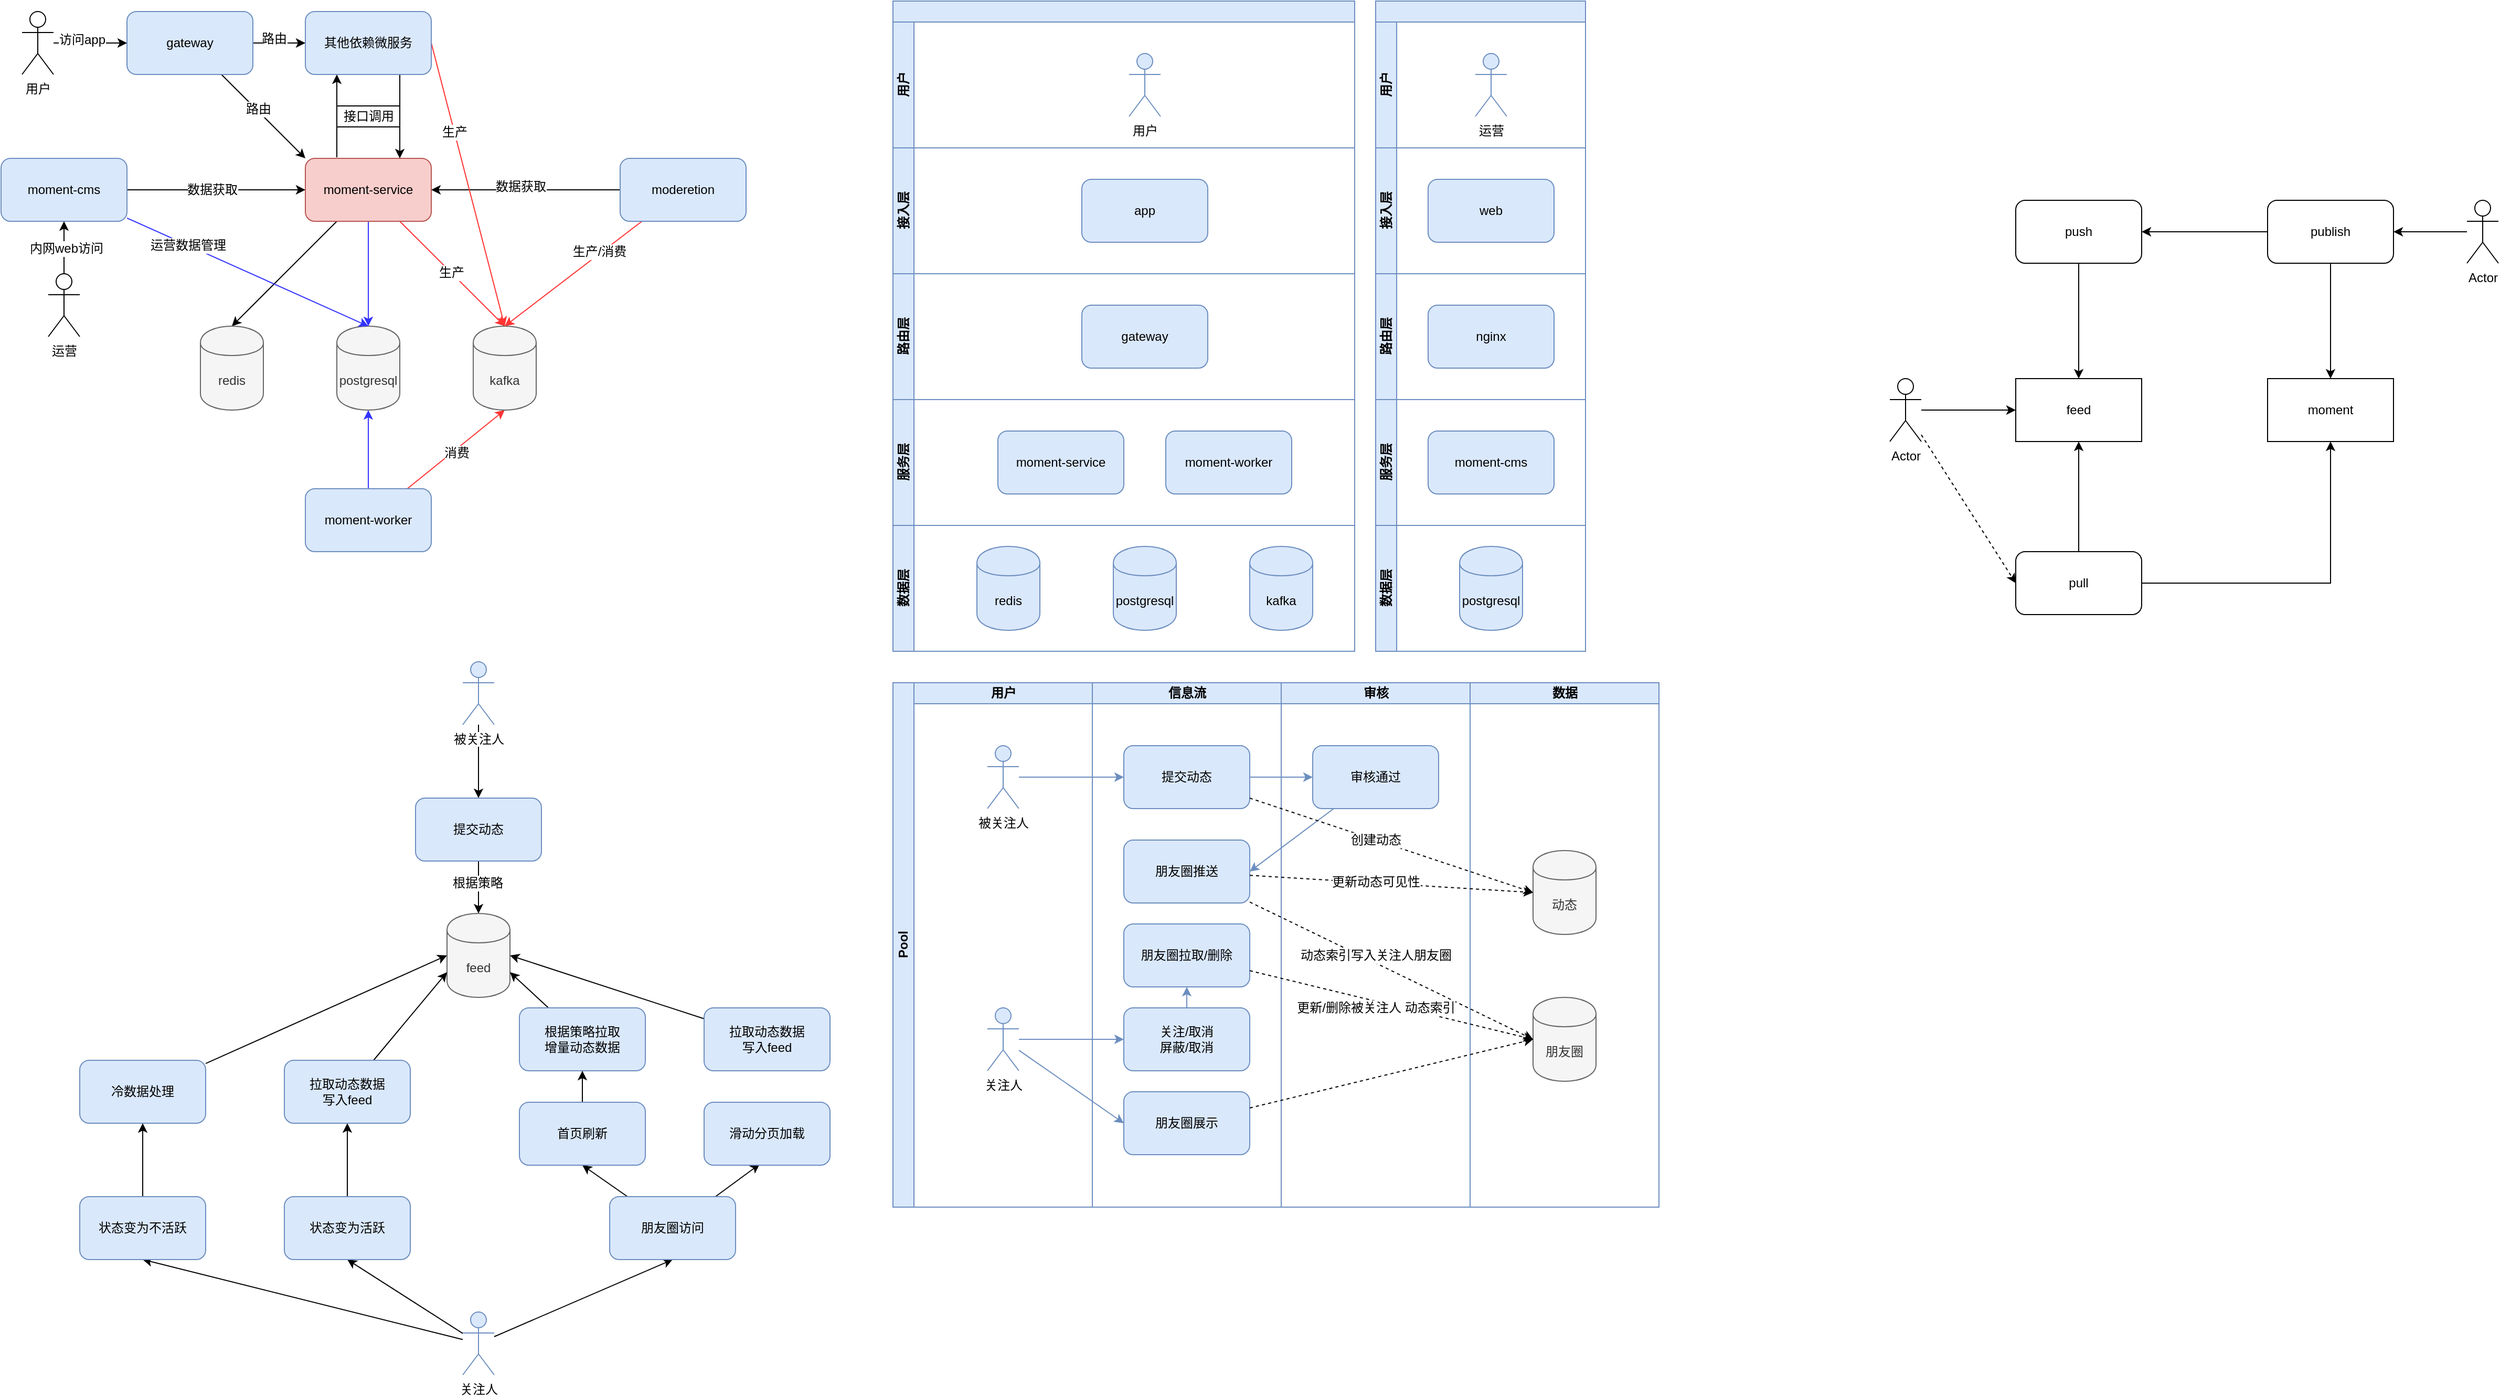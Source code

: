 <mxfile version="12.7.8" type="github">
  <diagram id="kbuSNNK-XT3_YrNzaUbx" name="Page-1">
    <mxGraphModel dx="3078" dy="770" grid="1" gridSize="10" guides="1" tooltips="1" connect="1" arrows="1" fold="1" page="1" pageScale="1" pageWidth="826" pageHeight="1169" math="0" shadow="0">
      <root>
        <mxCell id="0" />
        <mxCell id="1" parent="0" />
        <mxCell id="CPf4fgsjkclN8pDQ95c0-1" value="feed" style="rounded=0;whiteSpace=wrap;html=1;" parent="1" vertex="1">
          <mxGeometry x="480" y="360" width="120" height="60" as="geometry" />
        </mxCell>
        <mxCell id="CPf4fgsjkclN8pDQ95c0-3" style="edgeStyle=orthogonalEdgeStyle;rounded=0;orthogonalLoop=1;jettySize=auto;html=1;entryX=0;entryY=0.5;entryDx=0;entryDy=0;" parent="1" source="CPf4fgsjkclN8pDQ95c0-2" target="CPf4fgsjkclN8pDQ95c0-1" edge="1">
          <mxGeometry relative="1" as="geometry" />
        </mxCell>
        <mxCell id="CPf4fgsjkclN8pDQ95c0-20" style="rounded=0;orthogonalLoop=1;jettySize=auto;html=1;entryX=0;entryY=0.5;entryDx=0;entryDy=0;dashed=1;" parent="1" source="CPf4fgsjkclN8pDQ95c0-2" target="CPf4fgsjkclN8pDQ95c0-5" edge="1">
          <mxGeometry relative="1" as="geometry" />
        </mxCell>
        <mxCell id="CPf4fgsjkclN8pDQ95c0-2" value="Actor" style="shape=umlActor;verticalLabelPosition=bottom;labelBackgroundColor=#ffffff;verticalAlign=top;html=1;outlineConnect=0;" parent="1" vertex="1">
          <mxGeometry x="360" y="360" width="30" height="60" as="geometry" />
        </mxCell>
        <mxCell id="CPf4fgsjkclN8pDQ95c0-18" style="edgeStyle=orthogonalEdgeStyle;rounded=0;orthogonalLoop=1;jettySize=auto;html=1;entryX=1;entryY=0.5;entryDx=0;entryDy=0;" parent="1" source="CPf4fgsjkclN8pDQ95c0-4" target="CPf4fgsjkclN8pDQ95c0-8" edge="1">
          <mxGeometry relative="1" as="geometry" />
        </mxCell>
        <mxCell id="CPf4fgsjkclN8pDQ95c0-4" value="Actor" style="shape=umlActor;verticalLabelPosition=bottom;labelBackgroundColor=#ffffff;verticalAlign=top;html=1;outlineConnect=0;" parent="1" vertex="1">
          <mxGeometry x="910" y="190" width="30" height="60" as="geometry" />
        </mxCell>
        <mxCell id="CPf4fgsjkclN8pDQ95c0-16" style="edgeStyle=orthogonalEdgeStyle;rounded=0;orthogonalLoop=1;jettySize=auto;html=1;entryX=0.5;entryY=1;entryDx=0;entryDy=0;" parent="1" source="CPf4fgsjkclN8pDQ95c0-5" target="CPf4fgsjkclN8pDQ95c0-11" edge="1">
          <mxGeometry relative="1" as="geometry" />
        </mxCell>
        <mxCell id="CPf4fgsjkclN8pDQ95c0-17" style="edgeStyle=orthogonalEdgeStyle;rounded=0;orthogonalLoop=1;jettySize=auto;html=1;entryX=0.5;entryY=1;entryDx=0;entryDy=0;" parent="1" source="CPf4fgsjkclN8pDQ95c0-5" target="CPf4fgsjkclN8pDQ95c0-1" edge="1">
          <mxGeometry relative="1" as="geometry" />
        </mxCell>
        <mxCell id="CPf4fgsjkclN8pDQ95c0-5" value="pull" style="rounded=1;whiteSpace=wrap;html=1;" parent="1" vertex="1">
          <mxGeometry x="480" y="525" width="120" height="60" as="geometry" />
        </mxCell>
        <mxCell id="CPf4fgsjkclN8pDQ95c0-15" style="edgeStyle=orthogonalEdgeStyle;rounded=0;orthogonalLoop=1;jettySize=auto;html=1;entryX=0.5;entryY=0;entryDx=0;entryDy=0;" parent="1" source="CPf4fgsjkclN8pDQ95c0-7" target="CPf4fgsjkclN8pDQ95c0-1" edge="1">
          <mxGeometry relative="1" as="geometry" />
        </mxCell>
        <mxCell id="CPf4fgsjkclN8pDQ95c0-7" value="push" style="rounded=1;whiteSpace=wrap;html=1;" parent="1" vertex="1">
          <mxGeometry x="480" y="190" width="120" height="60" as="geometry" />
        </mxCell>
        <mxCell id="CPf4fgsjkclN8pDQ95c0-13" style="edgeStyle=orthogonalEdgeStyle;rounded=0;orthogonalLoop=1;jettySize=auto;html=1;entryX=0.5;entryY=0;entryDx=0;entryDy=0;" parent="1" source="CPf4fgsjkclN8pDQ95c0-8" target="CPf4fgsjkclN8pDQ95c0-11" edge="1">
          <mxGeometry relative="1" as="geometry" />
        </mxCell>
        <mxCell id="CPf4fgsjkclN8pDQ95c0-14" style="edgeStyle=orthogonalEdgeStyle;rounded=0;orthogonalLoop=1;jettySize=auto;html=1;entryX=1;entryY=0.5;entryDx=0;entryDy=0;" parent="1" source="CPf4fgsjkclN8pDQ95c0-8" target="CPf4fgsjkclN8pDQ95c0-7" edge="1">
          <mxGeometry relative="1" as="geometry" />
        </mxCell>
        <mxCell id="CPf4fgsjkclN8pDQ95c0-8" value="publish" style="rounded=1;whiteSpace=wrap;html=1;" parent="1" vertex="1">
          <mxGeometry x="720" y="190" width="120" height="60" as="geometry" />
        </mxCell>
        <mxCell id="CPf4fgsjkclN8pDQ95c0-11" value="moment" style="rounded=0;whiteSpace=wrap;html=1;" parent="1" vertex="1">
          <mxGeometry x="720" y="360" width="120" height="60" as="geometry" />
        </mxCell>
        <mxCell id="CPf4fgsjkclN8pDQ95c0-21" value="" style="swimlane;html=1;childLayout=stackLayout;resizeParent=1;resizeParentMax=0;horizontal=1;startSize=20;horizontalStack=0;fillColor=#dae8fc;strokeColor=#6c8ebf;" parent="1" vertex="1">
          <mxGeometry x="-590" width="440" height="620" as="geometry">
            <mxRectangle x="-520" y="220" width="60" height="20" as="alternateBounds" />
          </mxGeometry>
        </mxCell>
        <mxCell id="CPf4fgsjkclN8pDQ95c0-22" value="用户" style="swimlane;html=1;startSize=20;horizontal=0;fillColor=#dae8fc;strokeColor=#6c8ebf;" parent="CPf4fgsjkclN8pDQ95c0-21" vertex="1">
          <mxGeometry y="20" width="440" height="120" as="geometry" />
        </mxCell>
        <mxCell id="CPf4fgsjkclN8pDQ95c0-107" value="用户" style="shape=umlActor;verticalLabelPosition=bottom;labelBackgroundColor=#ffffff;verticalAlign=top;html=1;outlineConnect=0;fillColor=#dae8fc;strokeColor=#6c8ebf;" parent="CPf4fgsjkclN8pDQ95c0-22" vertex="1">
          <mxGeometry x="225" y="30" width="30" height="60" as="geometry" />
        </mxCell>
        <mxCell id="CPf4fgsjkclN8pDQ95c0-105" value="接入层" style="swimlane;html=1;startSize=20;horizontal=0;fillColor=#dae8fc;strokeColor=#6c8ebf;" parent="CPf4fgsjkclN8pDQ95c0-21" vertex="1">
          <mxGeometry y="140" width="440" height="120" as="geometry" />
        </mxCell>
        <mxCell id="CPf4fgsjkclN8pDQ95c0-106" value="app" style="rounded=1;whiteSpace=wrap;html=1;fillColor=#dae8fc;strokeColor=#6c8ebf;" parent="CPf4fgsjkclN8pDQ95c0-105" vertex="1">
          <mxGeometry x="180" y="30" width="120" height="60" as="geometry" />
        </mxCell>
        <mxCell id="CPf4fgsjkclN8pDQ95c0-75" value="路由层" style="swimlane;html=1;startSize=20;horizontal=0;fillColor=#dae8fc;strokeColor=#6c8ebf;" parent="CPf4fgsjkclN8pDQ95c0-21" vertex="1">
          <mxGeometry y="260" width="440" height="120" as="geometry" />
        </mxCell>
        <mxCell id="CPf4fgsjkclN8pDQ95c0-76" value="gateway" style="rounded=1;whiteSpace=wrap;html=1;fillColor=#dae8fc;strokeColor=#6c8ebf;" parent="CPf4fgsjkclN8pDQ95c0-75" vertex="1">
          <mxGeometry x="180" y="30" width="120" height="60" as="geometry" />
        </mxCell>
        <mxCell id="CPf4fgsjkclN8pDQ95c0-23" value="服务层" style="swimlane;html=1;startSize=20;horizontal=0;fillColor=#dae8fc;strokeColor=#6c8ebf;" parent="CPf4fgsjkclN8pDQ95c0-21" vertex="1">
          <mxGeometry y="380" width="440" height="120" as="geometry" />
        </mxCell>
        <mxCell id="CPf4fgsjkclN8pDQ95c0-26" value="moment-service" style="rounded=1;whiteSpace=wrap;html=1;fillColor=#dae8fc;strokeColor=#6c8ebf;" parent="CPf4fgsjkclN8pDQ95c0-23" vertex="1">
          <mxGeometry x="100" y="30" width="120" height="60" as="geometry" />
        </mxCell>
        <mxCell id="CPf4fgsjkclN8pDQ95c0-27" value="moment-worker" style="rounded=1;whiteSpace=wrap;html=1;fillColor=#dae8fc;strokeColor=#6c8ebf;" parent="CPf4fgsjkclN8pDQ95c0-23" vertex="1">
          <mxGeometry x="260" y="30" width="120" height="60" as="geometry" />
        </mxCell>
        <mxCell id="CPf4fgsjkclN8pDQ95c0-24" value="数据层" style="swimlane;html=1;startSize=20;horizontal=0;fillColor=#dae8fc;strokeColor=#6c8ebf;" parent="CPf4fgsjkclN8pDQ95c0-21" vertex="1">
          <mxGeometry y="500" width="440" height="120" as="geometry" />
        </mxCell>
        <mxCell id="CPf4fgsjkclN8pDQ95c0-28" value="redis" style="shape=cylinder;whiteSpace=wrap;html=1;boundedLbl=1;backgroundOutline=1;fillColor=#dae8fc;strokeColor=#6c8ebf;" parent="CPf4fgsjkclN8pDQ95c0-24" vertex="1">
          <mxGeometry x="80" y="20" width="60" height="80" as="geometry" />
        </mxCell>
        <mxCell id="CPf4fgsjkclN8pDQ95c0-29" value="postgresql" style="shape=cylinder;whiteSpace=wrap;html=1;boundedLbl=1;backgroundOutline=1;fillColor=#dae8fc;strokeColor=#6c8ebf;" parent="CPf4fgsjkclN8pDQ95c0-24" vertex="1">
          <mxGeometry x="210" y="20" width="60" height="80" as="geometry" />
        </mxCell>
        <mxCell id="CPf4fgsjkclN8pDQ95c0-30" value="kafka" style="shape=cylinder;whiteSpace=wrap;html=1;boundedLbl=1;backgroundOutline=1;fillColor=#dae8fc;strokeColor=#6c8ebf;" parent="CPf4fgsjkclN8pDQ95c0-24" vertex="1">
          <mxGeometry x="340" y="20" width="60" height="80" as="geometry" />
        </mxCell>
        <mxCell id="CPf4fgsjkclN8pDQ95c0-31" value="Pool" style="swimlane;html=1;childLayout=stackLayout;resizeParent=1;resizeParentMax=0;startSize=20;horizontal=0;horizontalStack=1;fillColor=#dae8fc;strokeColor=#6c8ebf;" parent="1" vertex="1">
          <mxGeometry x="-590" y="650" width="730" height="500" as="geometry" />
        </mxCell>
        <mxCell id="CPf4fgsjkclN8pDQ95c0-32" value="用户" style="swimlane;html=1;startSize=20;fillColor=#dae8fc;strokeColor=#6c8ebf;" parent="CPf4fgsjkclN8pDQ95c0-31" vertex="1">
          <mxGeometry x="20" width="170" height="500" as="geometry" />
        </mxCell>
        <mxCell id="CPf4fgsjkclN8pDQ95c0-35" value="被关注人" style="shape=umlActor;verticalLabelPosition=bottom;labelBackgroundColor=#ffffff;verticalAlign=top;html=1;outlineConnect=0;fillColor=#dae8fc;strokeColor=#6c8ebf;" parent="CPf4fgsjkclN8pDQ95c0-32" vertex="1">
          <mxGeometry x="70" y="60" width="30" height="60" as="geometry" />
        </mxCell>
        <mxCell id="CPf4fgsjkclN8pDQ95c0-40" value="关注人" style="shape=umlActor;verticalLabelPosition=bottom;labelBackgroundColor=#ffffff;verticalAlign=top;html=1;outlineConnect=0;fillColor=#dae8fc;strokeColor=#6c8ebf;" parent="CPf4fgsjkclN8pDQ95c0-32" vertex="1">
          <mxGeometry x="70" y="310" width="30" height="60" as="geometry" />
        </mxCell>
        <mxCell id="CPf4fgsjkclN8pDQ95c0-33" value="信息流" style="swimlane;html=1;startSize=20;fillColor=#dae8fc;strokeColor=#6c8ebf;" parent="CPf4fgsjkclN8pDQ95c0-31" vertex="1">
          <mxGeometry x="190" width="180" height="500" as="geometry" />
        </mxCell>
        <mxCell id="CPf4fgsjkclN8pDQ95c0-36" value="提交动态" style="rounded=1;whiteSpace=wrap;html=1;fillColor=#dae8fc;strokeColor=#6c8ebf;" parent="CPf4fgsjkclN8pDQ95c0-33" vertex="1">
          <mxGeometry x="30" y="60" width="120" height="60" as="geometry" />
        </mxCell>
        <mxCell id="CPf4fgsjkclN8pDQ95c0-38" value="朋友圈推送" style="rounded=1;whiteSpace=wrap;html=1;fillColor=#dae8fc;strokeColor=#6c8ebf;" parent="CPf4fgsjkclN8pDQ95c0-33" vertex="1">
          <mxGeometry x="30" y="150" width="120" height="60" as="geometry" />
        </mxCell>
        <mxCell id="CPf4fgsjkclN8pDQ95c0-39" value="朋友圈展示" style="rounded=1;whiteSpace=wrap;html=1;fillColor=#dae8fc;strokeColor=#6c8ebf;" parent="CPf4fgsjkclN8pDQ95c0-33" vertex="1">
          <mxGeometry x="30" y="390" width="120" height="60" as="geometry" />
        </mxCell>
        <mxCell id="CPf4fgsjkclN8pDQ95c0-57" style="edgeStyle=none;rounded=0;orthogonalLoop=1;jettySize=auto;html=1;entryX=0.5;entryY=1;entryDx=0;entryDy=0;fillColor=#dae8fc;strokeColor=#6c8ebf;" parent="CPf4fgsjkclN8pDQ95c0-33" source="CPf4fgsjkclN8pDQ95c0-53" target="CPf4fgsjkclN8pDQ95c0-54" edge="1">
          <mxGeometry relative="1" as="geometry" />
        </mxCell>
        <mxCell id="CPf4fgsjkclN8pDQ95c0-53" value="关注/取消&lt;br&gt;屏蔽/取消" style="rounded=1;whiteSpace=wrap;html=1;fillColor=#dae8fc;strokeColor=#6c8ebf;" parent="CPf4fgsjkclN8pDQ95c0-33" vertex="1">
          <mxGeometry x="30" y="310" width="120" height="60" as="geometry" />
        </mxCell>
        <mxCell id="CPf4fgsjkclN8pDQ95c0-54" value="朋友圈拉取/删除" style="rounded=1;whiteSpace=wrap;html=1;fillColor=#dae8fc;strokeColor=#6c8ebf;" parent="CPf4fgsjkclN8pDQ95c0-33" vertex="1">
          <mxGeometry x="30" y="230" width="120" height="60" as="geometry" />
        </mxCell>
        <mxCell id="CPf4fgsjkclN8pDQ95c0-34" value="审核" style="swimlane;html=1;startSize=20;fillColor=#dae8fc;strokeColor=#6c8ebf;" parent="CPf4fgsjkclN8pDQ95c0-31" vertex="1">
          <mxGeometry x="370" width="180" height="500" as="geometry" />
        </mxCell>
        <mxCell id="CPf4fgsjkclN8pDQ95c0-37" value="审核通过" style="rounded=1;whiteSpace=wrap;html=1;fillColor=#dae8fc;strokeColor=#6c8ebf;" parent="CPf4fgsjkclN8pDQ95c0-34" vertex="1">
          <mxGeometry x="30" y="60" width="120" height="60" as="geometry" />
        </mxCell>
        <mxCell id="CPf4fgsjkclN8pDQ95c0-60" value="数据" style="swimlane;html=1;startSize=20;fillColor=#dae8fc;strokeColor=#6c8ebf;" parent="CPf4fgsjkclN8pDQ95c0-31" vertex="1">
          <mxGeometry x="550" width="180" height="500" as="geometry" />
        </mxCell>
        <mxCell id="CPf4fgsjkclN8pDQ95c0-62" value="朋友圈" style="shape=cylinder;whiteSpace=wrap;html=1;boundedLbl=1;backgroundOutline=1;fillColor=#f5f5f5;strokeColor=#666666;fontColor=#333333;" parent="CPf4fgsjkclN8pDQ95c0-60" vertex="1">
          <mxGeometry x="60" y="300" width="60" height="80" as="geometry" />
        </mxCell>
        <mxCell id="CPf4fgsjkclN8pDQ95c0-63" value="动态" style="shape=cylinder;whiteSpace=wrap;html=1;boundedLbl=1;backgroundOutline=1;fillColor=#f5f5f5;strokeColor=#666666;fontColor=#333333;" parent="CPf4fgsjkclN8pDQ95c0-60" vertex="1">
          <mxGeometry x="60" y="160" width="60" height="80" as="geometry" />
        </mxCell>
        <mxCell id="CPf4fgsjkclN8pDQ95c0-44" style="edgeStyle=none;rounded=0;orthogonalLoop=1;jettySize=auto;html=1;entryX=0;entryY=0.5;entryDx=0;entryDy=0;fillColor=#dae8fc;strokeColor=#6c8ebf;" parent="CPf4fgsjkclN8pDQ95c0-31" source="CPf4fgsjkclN8pDQ95c0-35" target="CPf4fgsjkclN8pDQ95c0-36" edge="1">
          <mxGeometry relative="1" as="geometry" />
        </mxCell>
        <mxCell id="CPf4fgsjkclN8pDQ95c0-45" style="edgeStyle=none;rounded=0;orthogonalLoop=1;jettySize=auto;html=1;entryX=0;entryY=0.5;entryDx=0;entryDy=0;fillColor=#dae8fc;strokeColor=#6c8ebf;" parent="CPf4fgsjkclN8pDQ95c0-31" source="CPf4fgsjkclN8pDQ95c0-36" target="CPf4fgsjkclN8pDQ95c0-37" edge="1">
          <mxGeometry relative="1" as="geometry" />
        </mxCell>
        <mxCell id="CPf4fgsjkclN8pDQ95c0-46" style="edgeStyle=none;rounded=0;orthogonalLoop=1;jettySize=auto;html=1;entryX=1;entryY=0.5;entryDx=0;entryDy=0;fillColor=#dae8fc;strokeColor=#6c8ebf;" parent="CPf4fgsjkclN8pDQ95c0-31" source="CPf4fgsjkclN8pDQ95c0-37" target="CPf4fgsjkclN8pDQ95c0-38" edge="1">
          <mxGeometry relative="1" as="geometry" />
        </mxCell>
        <mxCell id="CPf4fgsjkclN8pDQ95c0-55" style="edgeStyle=none;rounded=0;orthogonalLoop=1;jettySize=auto;html=1;entryX=0;entryY=0.5;entryDx=0;entryDy=0;fillColor=#dae8fc;strokeColor=#6c8ebf;" parent="CPf4fgsjkclN8pDQ95c0-31" source="CPf4fgsjkclN8pDQ95c0-40" target="CPf4fgsjkclN8pDQ95c0-53" edge="1">
          <mxGeometry relative="1" as="geometry" />
        </mxCell>
        <mxCell id="CPf4fgsjkclN8pDQ95c0-56" style="edgeStyle=none;rounded=0;orthogonalLoop=1;jettySize=auto;html=1;entryX=0;entryY=0.5;entryDx=0;entryDy=0;fillColor=#dae8fc;strokeColor=#6c8ebf;" parent="CPf4fgsjkclN8pDQ95c0-31" source="CPf4fgsjkclN8pDQ95c0-40" target="CPf4fgsjkclN8pDQ95c0-39" edge="1">
          <mxGeometry relative="1" as="geometry" />
        </mxCell>
        <mxCell id="CPf4fgsjkclN8pDQ95c0-64" style="edgeStyle=none;rounded=0;orthogonalLoop=1;jettySize=auto;html=1;entryX=0;entryY=0.5;entryDx=0;entryDy=0;dashed=1;" parent="CPf4fgsjkclN8pDQ95c0-31" source="CPf4fgsjkclN8pDQ95c0-36" target="CPf4fgsjkclN8pDQ95c0-63" edge="1">
          <mxGeometry relative="1" as="geometry" />
        </mxCell>
        <mxCell id="CPf4fgsjkclN8pDQ95c0-69" value="创建动态" style="text;html=1;align=center;verticalAlign=middle;resizable=0;points=[];labelBackgroundColor=#ffffff;" parent="CPf4fgsjkclN8pDQ95c0-64" vertex="1" connectable="0">
          <mxGeometry x="0.116" y="1" relative="1" as="geometry">
            <mxPoint x="-31.16" y="-9.33" as="offset" />
          </mxGeometry>
        </mxCell>
        <mxCell id="CPf4fgsjkclN8pDQ95c0-65" style="edgeStyle=none;rounded=0;orthogonalLoop=1;jettySize=auto;html=1;entryX=0;entryY=0.5;entryDx=0;entryDy=0;dashed=1;" parent="CPf4fgsjkclN8pDQ95c0-31" source="CPf4fgsjkclN8pDQ95c0-38" target="CPf4fgsjkclN8pDQ95c0-62" edge="1">
          <mxGeometry relative="1" as="geometry" />
        </mxCell>
        <mxCell id="CPf4fgsjkclN8pDQ95c0-71" value="动态索引写入关注人朋友圈" style="text;html=1;align=center;verticalAlign=middle;resizable=0;points=[];labelBackgroundColor=#ffffff;" parent="CPf4fgsjkclN8pDQ95c0-65" vertex="1" connectable="0">
          <mxGeometry x="-0.201" y="3" relative="1" as="geometry">
            <mxPoint x="10.71" y="1.26" as="offset" />
          </mxGeometry>
        </mxCell>
        <mxCell id="CPf4fgsjkclN8pDQ95c0-66" style="edgeStyle=none;rounded=0;orthogonalLoop=1;jettySize=auto;html=1;entryX=0;entryY=0.5;entryDx=0;entryDy=0;dashed=1;" parent="CPf4fgsjkclN8pDQ95c0-31" source="CPf4fgsjkclN8pDQ95c0-54" target="CPf4fgsjkclN8pDQ95c0-62" edge="1">
          <mxGeometry relative="1" as="geometry" />
        </mxCell>
        <mxCell id="CPf4fgsjkclN8pDQ95c0-72" value="更新/删除被关注人 动态索引" style="text;html=1;align=center;verticalAlign=middle;resizable=0;points=[];labelBackgroundColor=#ffffff;" parent="CPf4fgsjkclN8pDQ95c0-66" vertex="1" connectable="0">
          <mxGeometry x="-0.266" relative="1" as="geometry">
            <mxPoint x="20.87" y="11.42" as="offset" />
          </mxGeometry>
        </mxCell>
        <mxCell id="CPf4fgsjkclN8pDQ95c0-67" style="edgeStyle=none;rounded=0;orthogonalLoop=1;jettySize=auto;html=1;entryX=0;entryY=0.5;entryDx=0;entryDy=0;dashed=1;" parent="CPf4fgsjkclN8pDQ95c0-31" source="CPf4fgsjkclN8pDQ95c0-39" target="CPf4fgsjkclN8pDQ95c0-62" edge="1">
          <mxGeometry relative="1" as="geometry" />
        </mxCell>
        <mxCell id="CPf4fgsjkclN8pDQ95c0-68" style="edgeStyle=none;rounded=0;orthogonalLoop=1;jettySize=auto;html=1;entryX=0;entryY=0.5;entryDx=0;entryDy=0;dashed=1;" parent="CPf4fgsjkclN8pDQ95c0-31" source="CPf4fgsjkclN8pDQ95c0-38" target="CPf4fgsjkclN8pDQ95c0-63" edge="1">
          <mxGeometry relative="1" as="geometry" />
        </mxCell>
        <mxCell id="CPf4fgsjkclN8pDQ95c0-70" value="更新动态可见性" style="text;html=1;align=center;verticalAlign=middle;resizable=0;points=[];labelBackgroundColor=#ffffff;" parent="CPf4fgsjkclN8pDQ95c0-68" vertex="1" connectable="0">
          <mxGeometry x="-0.149" y="2" relative="1" as="geometry">
            <mxPoint x="5.09" y="1.4" as="offset" />
          </mxGeometry>
        </mxCell>
        <mxCell id="CPf4fgsjkclN8pDQ95c0-111" value="" style="swimlane;html=1;childLayout=stackLayout;resizeParent=1;resizeParentMax=0;horizontal=1;startSize=20;horizontalStack=0;fillColor=#dae8fc;strokeColor=#6c8ebf;" parent="1" vertex="1">
          <mxGeometry x="-130" width="200" height="620" as="geometry">
            <mxRectangle x="-520" y="220" width="60" height="20" as="alternateBounds" />
          </mxGeometry>
        </mxCell>
        <mxCell id="CPf4fgsjkclN8pDQ95c0-112" value="用户" style="swimlane;html=1;startSize=20;horizontal=0;fillColor=#dae8fc;strokeColor=#6c8ebf;" parent="CPf4fgsjkclN8pDQ95c0-111" vertex="1">
          <mxGeometry y="20" width="200" height="120" as="geometry" />
        </mxCell>
        <mxCell id="CPf4fgsjkclN8pDQ95c0-114" value="运营" style="shape=umlActor;verticalLabelPosition=bottom;labelBackgroundColor=#ffffff;verticalAlign=top;html=1;outlineConnect=0;fillColor=#dae8fc;strokeColor=#6c8ebf;" parent="CPf4fgsjkclN8pDQ95c0-112" vertex="1">
          <mxGeometry x="95" y="30" width="30" height="60" as="geometry" />
        </mxCell>
        <mxCell id="CPf4fgsjkclN8pDQ95c0-115" value="接入层" style="swimlane;html=1;startSize=20;horizontal=0;fillColor=#dae8fc;strokeColor=#6c8ebf;" parent="CPf4fgsjkclN8pDQ95c0-111" vertex="1">
          <mxGeometry y="140" width="200" height="120" as="geometry" />
        </mxCell>
        <mxCell id="CPf4fgsjkclN8pDQ95c0-117" value="web" style="rounded=1;whiteSpace=wrap;html=1;fillColor=#dae8fc;strokeColor=#6c8ebf;" parent="CPf4fgsjkclN8pDQ95c0-115" vertex="1">
          <mxGeometry x="50" y="30" width="120" height="60" as="geometry" />
        </mxCell>
        <mxCell id="CPf4fgsjkclN8pDQ95c0-118" value="路由层" style="swimlane;html=1;startSize=20;horizontal=0;fillColor=#dae8fc;strokeColor=#6c8ebf;" parent="CPf4fgsjkclN8pDQ95c0-111" vertex="1">
          <mxGeometry y="260" width="200" height="120" as="geometry" />
        </mxCell>
        <mxCell id="CPf4fgsjkclN8pDQ95c0-120" value="nginx" style="rounded=1;whiteSpace=wrap;html=1;fillColor=#dae8fc;strokeColor=#6c8ebf;" parent="CPf4fgsjkclN8pDQ95c0-118" vertex="1">
          <mxGeometry x="50" y="30" width="120" height="60" as="geometry" />
        </mxCell>
        <mxCell id="CPf4fgsjkclN8pDQ95c0-121" value="服务层" style="swimlane;html=1;startSize=20;horizontal=0;fillColor=#dae8fc;strokeColor=#6c8ebf;" parent="CPf4fgsjkclN8pDQ95c0-111" vertex="1">
          <mxGeometry y="380" width="200" height="120" as="geometry" />
        </mxCell>
        <mxCell id="CPf4fgsjkclN8pDQ95c0-124" value="moment-cms" style="rounded=1;whiteSpace=wrap;html=1;fillColor=#dae8fc;strokeColor=#6c8ebf;" parent="CPf4fgsjkclN8pDQ95c0-121" vertex="1">
          <mxGeometry x="50" y="30" width="120" height="60" as="geometry" />
        </mxCell>
        <mxCell id="CPf4fgsjkclN8pDQ95c0-125" value="数据层" style="swimlane;html=1;startSize=20;horizontal=0;fillColor=#dae8fc;strokeColor=#6c8ebf;" parent="CPf4fgsjkclN8pDQ95c0-111" vertex="1">
          <mxGeometry y="500" width="200" height="120" as="geometry" />
        </mxCell>
        <mxCell id="CPf4fgsjkclN8pDQ95c0-127" value="postgresql" style="shape=cylinder;whiteSpace=wrap;html=1;boundedLbl=1;backgroundOutline=1;fillColor=#dae8fc;strokeColor=#6c8ebf;" parent="CPf4fgsjkclN8pDQ95c0-125" vertex="1">
          <mxGeometry x="80" y="20" width="60" height="80" as="geometry" />
        </mxCell>
        <mxCell id="CPf4fgsjkclN8pDQ95c0-139" style="edgeStyle=none;rounded=0;orthogonalLoop=1;jettySize=auto;html=1;entryX=0.5;entryY=0;entryDx=0;entryDy=0;" parent="1" source="CPf4fgsjkclN8pDQ95c0-129" target="CPf4fgsjkclN8pDQ95c0-131" edge="1">
          <mxGeometry relative="1" as="geometry" />
        </mxCell>
        <mxCell id="CPf4fgsjkclN8pDQ95c0-140" style="edgeStyle=none;rounded=0;orthogonalLoop=1;jettySize=auto;html=1;entryX=0.5;entryY=0;entryDx=0;entryDy=0;strokeColor=#3333FF;" parent="1" source="CPf4fgsjkclN8pDQ95c0-129" target="CPf4fgsjkclN8pDQ95c0-132" edge="1">
          <mxGeometry relative="1" as="geometry" />
        </mxCell>
        <mxCell id="CPf4fgsjkclN8pDQ95c0-141" style="edgeStyle=none;rounded=0;orthogonalLoop=1;jettySize=auto;html=1;entryX=0.5;entryY=0;entryDx=0;entryDy=0;strokeColor=#FF3333;" parent="1" source="CPf4fgsjkclN8pDQ95c0-129" target="CPf4fgsjkclN8pDQ95c0-133" edge="1">
          <mxGeometry relative="1" as="geometry" />
        </mxCell>
        <mxCell id="CPf4fgsjkclN8pDQ95c0-152" value="生产" style="text;html=1;align=center;verticalAlign=middle;resizable=0;points=[];labelBackgroundColor=#ffffff;" parent="CPf4fgsjkclN8pDQ95c0-141" vertex="1" connectable="0">
          <mxGeometry x="-0.017" relative="1" as="geometry">
            <mxPoint as="offset" />
          </mxGeometry>
        </mxCell>
        <mxCell id="CPf4fgsjkclN8pDQ95c0-155" style="edgeStyle=none;rounded=0;orthogonalLoop=1;jettySize=auto;html=1;entryX=0.25;entryY=1;entryDx=0;entryDy=0;strokeColor=#000000;" parent="1" target="CPf4fgsjkclN8pDQ95c0-144" edge="1">
          <mxGeometry relative="1" as="geometry">
            <mxPoint x="-1120" y="149" as="sourcePoint" />
          </mxGeometry>
        </mxCell>
        <mxCell id="CPf4fgsjkclN8pDQ95c0-129" value="moment-service" style="rounded=1;whiteSpace=wrap;html=1;fillColor=#f8cecc;strokeColor=#b85450;" parent="1" vertex="1">
          <mxGeometry x="-1150" y="150" width="120" height="60" as="geometry" />
        </mxCell>
        <mxCell id="CPf4fgsjkclN8pDQ95c0-137" style="edgeStyle=none;rounded=0;orthogonalLoop=1;jettySize=auto;html=1;entryX=0.5;entryY=1;entryDx=0;entryDy=0;strokeColor=#3333FF;" parent="1" source="CPf4fgsjkclN8pDQ95c0-130" target="CPf4fgsjkclN8pDQ95c0-132" edge="1">
          <mxGeometry relative="1" as="geometry" />
        </mxCell>
        <mxCell id="CPf4fgsjkclN8pDQ95c0-138" style="edgeStyle=none;rounded=0;orthogonalLoop=1;jettySize=auto;html=1;entryX=0.5;entryY=1;entryDx=0;entryDy=0;strokeColor=#FF3333;" parent="1" source="CPf4fgsjkclN8pDQ95c0-130" target="CPf4fgsjkclN8pDQ95c0-133" edge="1">
          <mxGeometry relative="1" as="geometry" />
        </mxCell>
        <mxCell id="CPf4fgsjkclN8pDQ95c0-151" value="消费" style="text;html=1;align=center;verticalAlign=middle;resizable=0;points=[];labelBackgroundColor=#ffffff;" parent="CPf4fgsjkclN8pDQ95c0-138" vertex="1" connectable="0">
          <mxGeometry x="-0.024" y="-3" relative="1" as="geometry">
            <mxPoint as="offset" />
          </mxGeometry>
        </mxCell>
        <mxCell id="CPf4fgsjkclN8pDQ95c0-130" value="moment-worker" style="rounded=1;whiteSpace=wrap;html=1;fillColor=#dae8fc;strokeColor=#6c8ebf;" parent="1" vertex="1">
          <mxGeometry x="-1150" y="465" width="120" height="60" as="geometry" />
        </mxCell>
        <mxCell id="CPf4fgsjkclN8pDQ95c0-131" value="redis" style="shape=cylinder;whiteSpace=wrap;html=1;boundedLbl=1;backgroundOutline=1;fillColor=#f5f5f5;strokeColor=#666666;fontColor=#333333;" parent="1" vertex="1">
          <mxGeometry x="-1250" y="310" width="60" height="80" as="geometry" />
        </mxCell>
        <mxCell id="CPf4fgsjkclN8pDQ95c0-132" value="postgresql" style="shape=cylinder;whiteSpace=wrap;html=1;boundedLbl=1;backgroundOutline=1;fillColor=#f5f5f5;strokeColor=#666666;fontColor=#333333;" parent="1" vertex="1">
          <mxGeometry x="-1120" y="310" width="60" height="80" as="geometry" />
        </mxCell>
        <mxCell id="CPf4fgsjkclN8pDQ95c0-133" value="kafka" style="shape=cylinder;whiteSpace=wrap;html=1;boundedLbl=1;backgroundOutline=1;fillColor=#f5f5f5;strokeColor=#666666;fontColor=#333333;" parent="1" vertex="1">
          <mxGeometry x="-990" y="310" width="60" height="80" as="geometry" />
        </mxCell>
        <mxCell id="CPf4fgsjkclN8pDQ95c0-143" style="edgeStyle=none;rounded=0;orthogonalLoop=1;jettySize=auto;html=1;entryX=0.5;entryY=0;entryDx=0;entryDy=0;strokeColor=#3333FF;" parent="1" source="CPf4fgsjkclN8pDQ95c0-134" target="CPf4fgsjkclN8pDQ95c0-132" edge="1">
          <mxGeometry relative="1" as="geometry" />
        </mxCell>
        <mxCell id="CPf4fgsjkclN8pDQ95c0-150" value="运营数据管理" style="text;html=1;align=center;verticalAlign=middle;resizable=0;points=[];labelBackgroundColor=#ffffff;" parent="CPf4fgsjkclN8pDQ95c0-143" vertex="1" connectable="0">
          <mxGeometry x="-0.504" y="1" relative="1" as="geometry">
            <mxPoint y="1" as="offset" />
          </mxGeometry>
        </mxCell>
        <mxCell id="CPf4fgsjkclN8pDQ95c0-147" style="edgeStyle=none;rounded=0;orthogonalLoop=1;jettySize=auto;html=1;entryX=0;entryY=0.5;entryDx=0;entryDy=0;" parent="1" source="CPf4fgsjkclN8pDQ95c0-134" target="CPf4fgsjkclN8pDQ95c0-129" edge="1">
          <mxGeometry relative="1" as="geometry">
            <Array as="points">
              <mxPoint x="-1230" y="180" />
            </Array>
          </mxGeometry>
        </mxCell>
        <mxCell id="CPf4fgsjkclN8pDQ95c0-149" value="数据获取" style="text;html=1;align=center;verticalAlign=middle;resizable=0;points=[];labelBackgroundColor=#ffffff;" parent="CPf4fgsjkclN8pDQ95c0-147" vertex="1" connectable="0">
          <mxGeometry x="0.022" y="-1" relative="1" as="geometry">
            <mxPoint x="-6" y="-1" as="offset" />
          </mxGeometry>
        </mxCell>
        <mxCell id="CPf4fgsjkclN8pDQ95c0-134" value="moment-cms" style="rounded=1;whiteSpace=wrap;html=1;fillColor=#dae8fc;strokeColor=#6c8ebf;" parent="1" vertex="1">
          <mxGeometry x="-1440" y="150" width="120" height="60" as="geometry" />
        </mxCell>
        <mxCell id="CPf4fgsjkclN8pDQ95c0-136" style="rounded=0;orthogonalLoop=1;jettySize=auto;html=1;entryX=1;entryY=0.5;entryDx=0;entryDy=0;" parent="1" source="CPf4fgsjkclN8pDQ95c0-135" target="CPf4fgsjkclN8pDQ95c0-129" edge="1">
          <mxGeometry relative="1" as="geometry" />
        </mxCell>
        <mxCell id="CPf4fgsjkclN8pDQ95c0-160" value="数据获取" style="text;html=1;align=center;verticalAlign=middle;resizable=0;points=[];labelBackgroundColor=#ffffff;" parent="CPf4fgsjkclN8pDQ95c0-136" vertex="1" connectable="0">
          <mxGeometry x="0.056" y="-3" relative="1" as="geometry">
            <mxPoint as="offset" />
          </mxGeometry>
        </mxCell>
        <mxCell id="CPf4fgsjkclN8pDQ95c0-142" style="edgeStyle=none;rounded=0;orthogonalLoop=1;jettySize=auto;html=1;entryX=0.5;entryY=0;entryDx=0;entryDy=0;strokeColor=#FF3333;" parent="1" source="CPf4fgsjkclN8pDQ95c0-135" target="CPf4fgsjkclN8pDQ95c0-133" edge="1">
          <mxGeometry relative="1" as="geometry" />
        </mxCell>
        <mxCell id="CPf4fgsjkclN8pDQ95c0-153" value="生产/消费" style="text;html=1;align=center;verticalAlign=middle;resizable=0;points=[];labelBackgroundColor=#ffffff;" parent="CPf4fgsjkclN8pDQ95c0-142" vertex="1" connectable="0">
          <mxGeometry x="-0.386" y="-2" relative="1" as="geometry">
            <mxPoint as="offset" />
          </mxGeometry>
        </mxCell>
        <mxCell id="CPf4fgsjkclN8pDQ95c0-135" value="moderetion" style="rounded=1;whiteSpace=wrap;html=1;fillColor=#dae8fc;strokeColor=#6c8ebf;" parent="1" vertex="1">
          <mxGeometry x="-850" y="150" width="120" height="60" as="geometry" />
        </mxCell>
        <mxCell id="CPf4fgsjkclN8pDQ95c0-154" style="edgeStyle=none;rounded=0;orthogonalLoop=1;jettySize=auto;html=1;entryX=0.75;entryY=0;entryDx=0;entryDy=0;strokeColor=#000000;exitX=0.75;exitY=1;exitDx=0;exitDy=0;" parent="1" source="CPf4fgsjkclN8pDQ95c0-144" target="CPf4fgsjkclN8pDQ95c0-129" edge="1">
          <mxGeometry relative="1" as="geometry" />
        </mxCell>
        <mxCell id="CPf4fgsjkclN8pDQ95c0-162" style="edgeStyle=none;rounded=0;orthogonalLoop=1;jettySize=auto;html=1;strokeColor=#FF3333;exitX=1;exitY=0.5;exitDx=0;exitDy=0;" parent="1" source="CPf4fgsjkclN8pDQ95c0-144" edge="1">
          <mxGeometry relative="1" as="geometry">
            <mxPoint x="-960" y="310" as="targetPoint" />
          </mxGeometry>
        </mxCell>
        <mxCell id="CPf4fgsjkclN8pDQ95c0-163" value="生产" style="text;html=1;align=center;verticalAlign=middle;resizable=0;points=[];labelBackgroundColor=#ffffff;" parent="CPf4fgsjkclN8pDQ95c0-162" vertex="1" connectable="0">
          <mxGeometry x="-0.37" relative="1" as="geometry">
            <mxPoint as="offset" />
          </mxGeometry>
        </mxCell>
        <mxCell id="CPf4fgsjkclN8pDQ95c0-144" value="其他依赖微服务" style="rounded=1;whiteSpace=wrap;html=1;fillColor=#dae8fc;strokeColor=#6c8ebf;" parent="1" vertex="1">
          <mxGeometry x="-1150" y="10" width="120" height="60" as="geometry" />
        </mxCell>
        <mxCell id="CPf4fgsjkclN8pDQ95c0-161" value="接口调用" style="text;html=1;align=center;verticalAlign=middle;resizable=0;points=[];autosize=1;strokeColor=#000000;" parent="1" vertex="1">
          <mxGeometry x="-1120" y="100" width="60" height="20" as="geometry" />
        </mxCell>
        <mxCell id="CPf4fgsjkclN8pDQ95c0-165" style="edgeStyle=none;rounded=0;orthogonalLoop=1;jettySize=auto;html=1;entryX=0;entryY=0;entryDx=0;entryDy=0;strokeColor=#000000;" parent="1" source="CPf4fgsjkclN8pDQ95c0-164" target="CPf4fgsjkclN8pDQ95c0-129" edge="1">
          <mxGeometry relative="1" as="geometry" />
        </mxCell>
        <mxCell id="CPf4fgsjkclN8pDQ95c0-166" value="路由" style="text;html=1;align=center;verticalAlign=middle;resizable=0;points=[];labelBackgroundColor=#ffffff;" parent="CPf4fgsjkclN8pDQ95c0-165" vertex="1" connectable="0">
          <mxGeometry x="-0.15" y="1" relative="1" as="geometry">
            <mxPoint as="offset" />
          </mxGeometry>
        </mxCell>
        <mxCell id="CPf4fgsjkclN8pDQ95c0-169" style="edgeStyle=none;rounded=0;orthogonalLoop=1;jettySize=auto;html=1;entryX=0;entryY=0.5;entryDx=0;entryDy=0;strokeColor=#000000;" parent="1" source="CPf4fgsjkclN8pDQ95c0-164" target="CPf4fgsjkclN8pDQ95c0-144" edge="1">
          <mxGeometry relative="1" as="geometry" />
        </mxCell>
        <mxCell id="CPf4fgsjkclN8pDQ95c0-170" value="路由" style="text;html=1;align=center;verticalAlign=middle;resizable=0;points=[];labelBackgroundColor=#ffffff;" parent="CPf4fgsjkclN8pDQ95c0-169" vertex="1" connectable="0">
          <mxGeometry x="-0.2" y="4" relative="1" as="geometry">
            <mxPoint as="offset" />
          </mxGeometry>
        </mxCell>
        <mxCell id="CPf4fgsjkclN8pDQ95c0-164" value="gateway" style="rounded=1;whiteSpace=wrap;html=1;fillColor=#dae8fc;strokeColor=#6c8ebf;" parent="1" vertex="1">
          <mxGeometry x="-1320" y="10" width="120" height="60" as="geometry" />
        </mxCell>
        <mxCell id="CPf4fgsjkclN8pDQ95c0-168" style="edgeStyle=none;rounded=0;orthogonalLoop=1;jettySize=auto;html=1;entryX=0;entryY=0.5;entryDx=0;entryDy=0;strokeColor=#000000;" parent="1" source="CPf4fgsjkclN8pDQ95c0-167" target="CPf4fgsjkclN8pDQ95c0-164" edge="1">
          <mxGeometry relative="1" as="geometry" />
        </mxCell>
        <mxCell id="CPf4fgsjkclN8pDQ95c0-171" value="访问app" style="text;html=1;align=center;verticalAlign=middle;resizable=0;points=[];labelBackgroundColor=#ffffff;" parent="CPf4fgsjkclN8pDQ95c0-168" vertex="1" connectable="0">
          <mxGeometry x="-0.229" y="3" relative="1" as="geometry">
            <mxPoint as="offset" />
          </mxGeometry>
        </mxCell>
        <mxCell id="CPf4fgsjkclN8pDQ95c0-167" value="用户" style="shape=umlActor;verticalLabelPosition=bottom;labelBackgroundColor=#ffffff;verticalAlign=top;html=1;outlineConnect=0;strokeColor=#000000;" parent="1" vertex="1">
          <mxGeometry x="-1420" y="10" width="30" height="60" as="geometry" />
        </mxCell>
        <mxCell id="CPf4fgsjkclN8pDQ95c0-173" style="edgeStyle=none;rounded=0;orthogonalLoop=1;jettySize=auto;html=1;entryX=0.5;entryY=1;entryDx=0;entryDy=0;strokeColor=#000000;" parent="1" source="CPf4fgsjkclN8pDQ95c0-172" target="CPf4fgsjkclN8pDQ95c0-134" edge="1">
          <mxGeometry relative="1" as="geometry" />
        </mxCell>
        <mxCell id="CPf4fgsjkclN8pDQ95c0-174" value="内网web访问" style="text;html=1;align=center;verticalAlign=middle;resizable=0;points=[];labelBackgroundColor=#ffffff;" parent="CPf4fgsjkclN8pDQ95c0-173" vertex="1" connectable="0">
          <mxGeometry x="-0.04" y="-2" relative="1" as="geometry">
            <mxPoint as="offset" />
          </mxGeometry>
        </mxCell>
        <mxCell id="CPf4fgsjkclN8pDQ95c0-172" value="运营" style="shape=umlActor;verticalLabelPosition=bottom;labelBackgroundColor=#ffffff;verticalAlign=top;html=1;outlineConnect=0;strokeColor=#000000;" parent="1" vertex="1">
          <mxGeometry x="-1395" y="260" width="30" height="60" as="geometry" />
        </mxCell>
        <mxCell id="Zn8hjpmZKsDF6_sG10Sm-11" style="edgeStyle=none;rounded=0;orthogonalLoop=1;jettySize=auto;html=1;entryX=0.5;entryY=0;entryDx=0;entryDy=0;" edge="1" parent="1" source="Zn8hjpmZKsDF6_sG10Sm-1" target="Zn8hjpmZKsDF6_sG10Sm-3">
          <mxGeometry relative="1" as="geometry" />
        </mxCell>
        <mxCell id="Zn8hjpmZKsDF6_sG10Sm-1" value="被关注人" style="shape=umlActor;verticalLabelPosition=bottom;labelBackgroundColor=#ffffff;verticalAlign=top;html=1;outlineConnect=0;fillColor=#dae8fc;strokeColor=#6c8ebf;" vertex="1" parent="1">
          <mxGeometry x="-1000" y="630" width="30" height="60" as="geometry" />
        </mxCell>
        <mxCell id="Zn8hjpmZKsDF6_sG10Sm-6" style="rounded=0;orthogonalLoop=1;jettySize=auto;html=1;entryX=0.5;entryY=1;entryDx=0;entryDy=0;" edge="1" parent="1" source="Zn8hjpmZKsDF6_sG10Sm-2" target="Zn8hjpmZKsDF6_sG10Sm-5">
          <mxGeometry relative="1" as="geometry" />
        </mxCell>
        <mxCell id="Zn8hjpmZKsDF6_sG10Sm-8" style="rounded=0;orthogonalLoop=1;jettySize=auto;html=1;entryX=0.5;entryY=1;entryDx=0;entryDy=0;" edge="1" parent="1" source="Zn8hjpmZKsDF6_sG10Sm-2" target="Zn8hjpmZKsDF6_sG10Sm-7">
          <mxGeometry relative="1" as="geometry" />
        </mxCell>
        <mxCell id="Zn8hjpmZKsDF6_sG10Sm-28" style="edgeStyle=none;rounded=0;orthogonalLoop=1;jettySize=auto;html=1;entryX=0.5;entryY=1;entryDx=0;entryDy=0;" edge="1" parent="1" source="Zn8hjpmZKsDF6_sG10Sm-2" target="Zn8hjpmZKsDF6_sG10Sm-27">
          <mxGeometry relative="1" as="geometry" />
        </mxCell>
        <mxCell id="Zn8hjpmZKsDF6_sG10Sm-2" value="关注人" style="shape=umlActor;verticalLabelPosition=bottom;labelBackgroundColor=#ffffff;verticalAlign=top;html=1;outlineConnect=0;fillColor=#dae8fc;strokeColor=#6c8ebf;" vertex="1" parent="1">
          <mxGeometry x="-1000" y="1250" width="30" height="60" as="geometry" />
        </mxCell>
        <mxCell id="Zn8hjpmZKsDF6_sG10Sm-12" style="edgeStyle=none;rounded=0;orthogonalLoop=1;jettySize=auto;html=1;entryX=0.5;entryY=0;entryDx=0;entryDy=0;" edge="1" parent="1" source="Zn8hjpmZKsDF6_sG10Sm-3" target="Zn8hjpmZKsDF6_sG10Sm-4">
          <mxGeometry relative="1" as="geometry" />
        </mxCell>
        <mxCell id="Zn8hjpmZKsDF6_sG10Sm-16" value="根据策略" style="text;html=1;align=center;verticalAlign=middle;resizable=0;points=[];labelBackgroundColor=#ffffff;" vertex="1" connectable="0" parent="Zn8hjpmZKsDF6_sG10Sm-12">
          <mxGeometry x="-0.16" y="-1" relative="1" as="geometry">
            <mxPoint as="offset" />
          </mxGeometry>
        </mxCell>
        <mxCell id="Zn8hjpmZKsDF6_sG10Sm-3" value="提交动态" style="rounded=1;whiteSpace=wrap;html=1;fillColor=#dae8fc;strokeColor=#6c8ebf;" vertex="1" parent="1">
          <mxGeometry x="-1045" y="760" width="120" height="60" as="geometry" />
        </mxCell>
        <mxCell id="Zn8hjpmZKsDF6_sG10Sm-4" value="feed" style="shape=cylinder;whiteSpace=wrap;html=1;boundedLbl=1;backgroundOutline=1;fillColor=#f5f5f5;strokeColor=#666666;fontColor=#333333;" vertex="1" parent="1">
          <mxGeometry x="-1015" y="870" width="60" height="80" as="geometry" />
        </mxCell>
        <mxCell id="Zn8hjpmZKsDF6_sG10Sm-20" style="edgeStyle=none;rounded=0;orthogonalLoop=1;jettySize=auto;html=1;entryX=0.5;entryY=1;entryDx=0;entryDy=0;" edge="1" parent="1" source="Zn8hjpmZKsDF6_sG10Sm-5" target="Zn8hjpmZKsDF6_sG10Sm-13">
          <mxGeometry relative="1" as="geometry" />
        </mxCell>
        <mxCell id="Zn8hjpmZKsDF6_sG10Sm-5" value="状态变为活跃" style="rounded=1;whiteSpace=wrap;html=1;fillColor=#dae8fc;strokeColor=#6c8ebf;" vertex="1" parent="1">
          <mxGeometry x="-1170" y="1140" width="120" height="60" as="geometry" />
        </mxCell>
        <mxCell id="Zn8hjpmZKsDF6_sG10Sm-24" style="edgeStyle=none;rounded=0;orthogonalLoop=1;jettySize=auto;html=1;entryX=0.5;entryY=1;entryDx=0;entryDy=0;" edge="1" parent="1" source="Zn8hjpmZKsDF6_sG10Sm-7" target="Zn8hjpmZKsDF6_sG10Sm-22">
          <mxGeometry relative="1" as="geometry" />
        </mxCell>
        <mxCell id="Zn8hjpmZKsDF6_sG10Sm-25" style="edgeStyle=none;rounded=0;orthogonalLoop=1;jettySize=auto;html=1;entryX=0.442;entryY=0.983;entryDx=0;entryDy=0;entryPerimeter=0;" edge="1" parent="1" source="Zn8hjpmZKsDF6_sG10Sm-7" target="Zn8hjpmZKsDF6_sG10Sm-23">
          <mxGeometry relative="1" as="geometry" />
        </mxCell>
        <mxCell id="Zn8hjpmZKsDF6_sG10Sm-7" value="朋友圈访问" style="rounded=1;whiteSpace=wrap;html=1;fillColor=#dae8fc;strokeColor=#6c8ebf;" vertex="1" parent="1">
          <mxGeometry x="-860" y="1140" width="120" height="60" as="geometry" />
        </mxCell>
        <mxCell id="Zn8hjpmZKsDF6_sG10Sm-14" style="edgeStyle=none;rounded=0;orthogonalLoop=1;jettySize=auto;html=1;entryX=0;entryY=0.7;entryDx=0;entryDy=0;" edge="1" parent="1" source="Zn8hjpmZKsDF6_sG10Sm-13" target="Zn8hjpmZKsDF6_sG10Sm-4">
          <mxGeometry relative="1" as="geometry" />
        </mxCell>
        <mxCell id="Zn8hjpmZKsDF6_sG10Sm-13" value="拉取动态数据&lt;br&gt;写入feed" style="rounded=1;whiteSpace=wrap;html=1;fillColor=#dae8fc;strokeColor=#6c8ebf;" vertex="1" parent="1">
          <mxGeometry x="-1170" y="1010" width="120" height="60" as="geometry" />
        </mxCell>
        <mxCell id="Zn8hjpmZKsDF6_sG10Sm-19" style="edgeStyle=none;rounded=0;orthogonalLoop=1;jettySize=auto;html=1;entryX=1;entryY=0.7;entryDx=0;entryDy=0;" edge="1" parent="1" source="Zn8hjpmZKsDF6_sG10Sm-15" target="Zn8hjpmZKsDF6_sG10Sm-4">
          <mxGeometry relative="1" as="geometry" />
        </mxCell>
        <mxCell id="Zn8hjpmZKsDF6_sG10Sm-15" value="根据策略拉取&lt;br&gt;增量动态数据" style="rounded=1;whiteSpace=wrap;html=1;fillColor=#dae8fc;strokeColor=#6c8ebf;" vertex="1" parent="1">
          <mxGeometry x="-946" y="960" width="120" height="60" as="geometry" />
        </mxCell>
        <mxCell id="Zn8hjpmZKsDF6_sG10Sm-26" style="edgeStyle=none;rounded=0;orthogonalLoop=1;jettySize=auto;html=1;entryX=0.5;entryY=1;entryDx=0;entryDy=0;" edge="1" parent="1" source="Zn8hjpmZKsDF6_sG10Sm-22" target="Zn8hjpmZKsDF6_sG10Sm-15">
          <mxGeometry relative="1" as="geometry" />
        </mxCell>
        <mxCell id="Zn8hjpmZKsDF6_sG10Sm-22" value="首页刷新" style="rounded=1;whiteSpace=wrap;html=1;fillColor=#dae8fc;strokeColor=#6c8ebf;" vertex="1" parent="1">
          <mxGeometry x="-946" y="1050" width="120" height="60" as="geometry" />
        </mxCell>
        <mxCell id="Zn8hjpmZKsDF6_sG10Sm-23" value="滑动分页加载" style="rounded=1;whiteSpace=wrap;html=1;fillColor=#dae8fc;strokeColor=#6c8ebf;" vertex="1" parent="1">
          <mxGeometry x="-770" y="1050" width="120" height="60" as="geometry" />
        </mxCell>
        <mxCell id="Zn8hjpmZKsDF6_sG10Sm-30" style="edgeStyle=none;rounded=0;orthogonalLoop=1;jettySize=auto;html=1;entryX=0.5;entryY=1;entryDx=0;entryDy=0;" edge="1" parent="1" source="Zn8hjpmZKsDF6_sG10Sm-27" target="Zn8hjpmZKsDF6_sG10Sm-29">
          <mxGeometry relative="1" as="geometry" />
        </mxCell>
        <mxCell id="Zn8hjpmZKsDF6_sG10Sm-27" value="状态变为不活跃" style="rounded=1;whiteSpace=wrap;html=1;fillColor=#dae8fc;strokeColor=#6c8ebf;" vertex="1" parent="1">
          <mxGeometry x="-1365" y="1140" width="120" height="60" as="geometry" />
        </mxCell>
        <mxCell id="Zn8hjpmZKsDF6_sG10Sm-31" style="edgeStyle=none;rounded=0;orthogonalLoop=1;jettySize=auto;html=1;entryX=0;entryY=0.5;entryDx=0;entryDy=0;" edge="1" parent="1" source="Zn8hjpmZKsDF6_sG10Sm-29" target="Zn8hjpmZKsDF6_sG10Sm-4">
          <mxGeometry relative="1" as="geometry" />
        </mxCell>
        <mxCell id="Zn8hjpmZKsDF6_sG10Sm-29" value="冷数据处理" style="rounded=1;whiteSpace=wrap;html=1;fillColor=#dae8fc;strokeColor=#6c8ebf;" vertex="1" parent="1">
          <mxGeometry x="-1365" y="1010" width="120" height="60" as="geometry" />
        </mxCell>
        <mxCell id="Zn8hjpmZKsDF6_sG10Sm-33" style="edgeStyle=none;rounded=0;orthogonalLoop=1;jettySize=auto;html=1;entryX=1;entryY=0.5;entryDx=0;entryDy=0;" edge="1" parent="1" source="Zn8hjpmZKsDF6_sG10Sm-32" target="Zn8hjpmZKsDF6_sG10Sm-4">
          <mxGeometry relative="1" as="geometry" />
        </mxCell>
        <mxCell id="Zn8hjpmZKsDF6_sG10Sm-32" value="拉取动态数据&lt;br&gt;写入feed" style="rounded=1;whiteSpace=wrap;html=1;fillColor=#dae8fc;strokeColor=#6c8ebf;" vertex="1" parent="1">
          <mxGeometry x="-770" y="960" width="120" height="60" as="geometry" />
        </mxCell>
      </root>
    </mxGraphModel>
  </diagram>
</mxfile>
